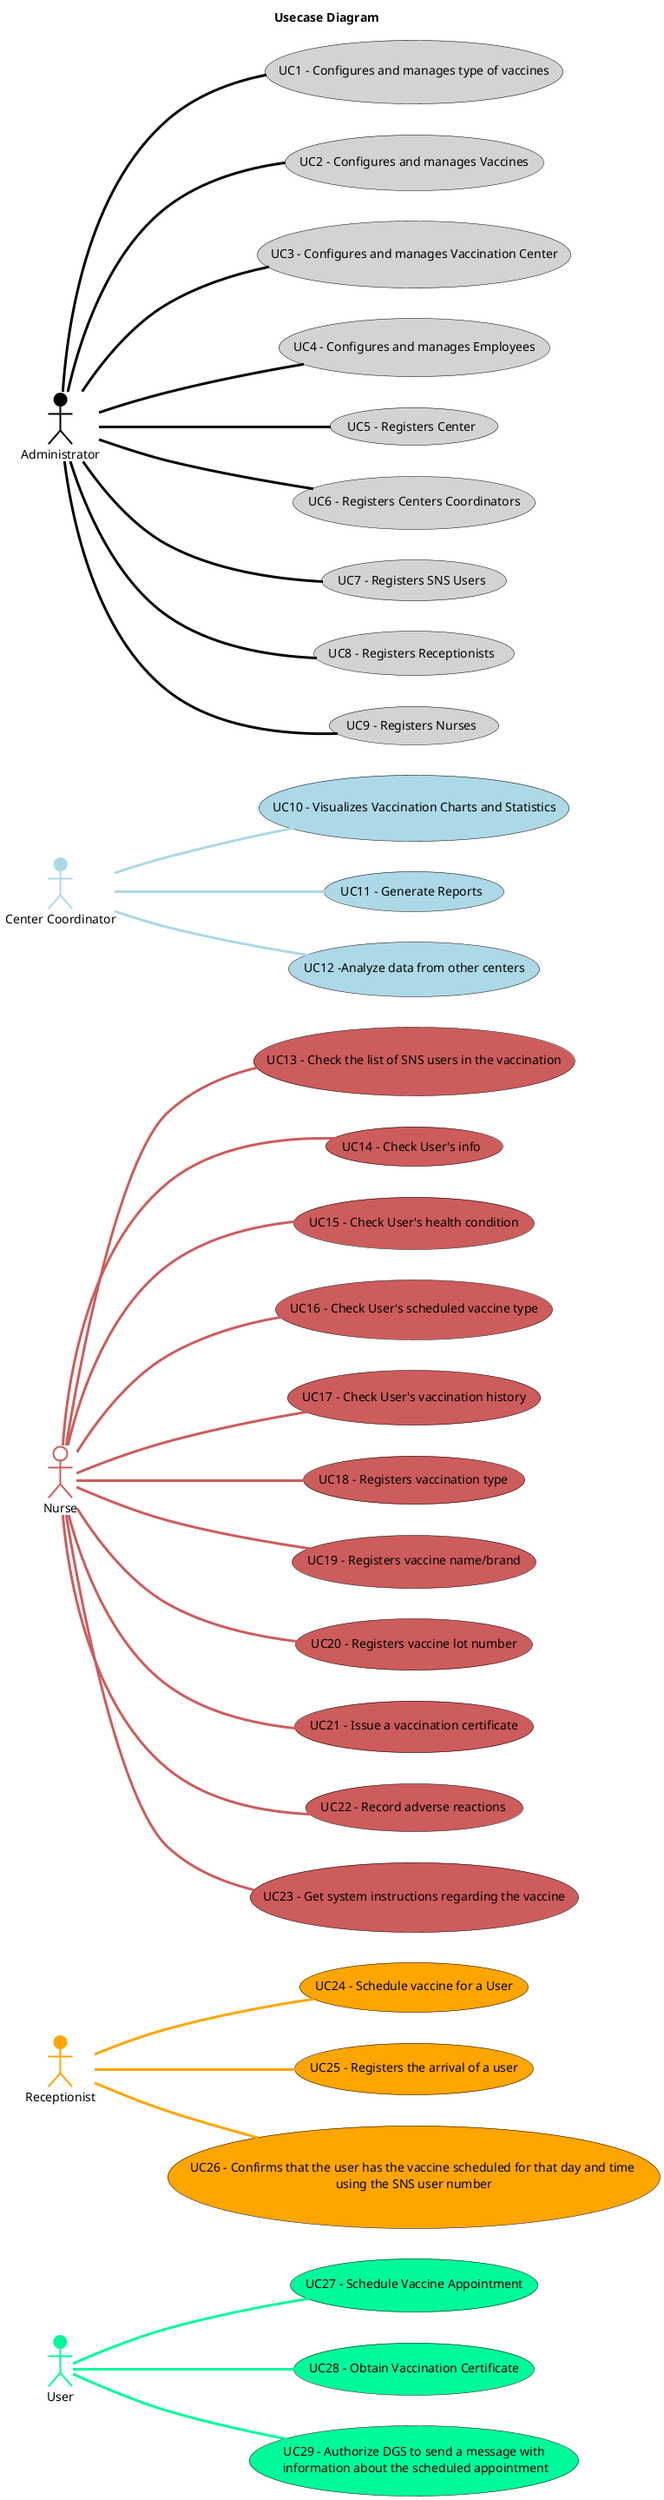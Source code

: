@startuml
'https://plantuml.com/use-case-diagram
'!pragma layout smetana

left to right direction
title Usecase Diagram
skinparam titleBorderRoundCorner 20
skinparam titleBorderThickness 2
skinparam arrowThickness 3

'**********User*************
Usecase UC27 as "UC27 - Schedule Vaccine Appointment" #mediumSpringGreen;line:black
Usecase UC28 as "UC28 - Obtain Vaccination Certificate" #mediumSpringGreen;line:black
Usecase UC29 as "UC29 - Authorize DGS to send a message with\n information about the scheduled appointment" #mediumSpringGreen;line:black

:User: as U #mediumSpringGreen;line:mediumSpringGreen

U -d- UC27 #mediumSpringGreen
U -d- UC28 #mediumSpringGreen
U -d- UC29 #mediumSpringGreen





'**********Recepcionist*************
Usecase UC24 as "UC24 - Schedule vaccine for a User" #orange;line:black
Usecase UC25 as "UC25 - Registers the arrival of a user" #orange;line:black
Usecase UC26 as "UC26 - Confirms that the user has the vaccine scheduled for that day and time \n using the SNS user number "  #orange;line:black

:Receptionist: as R #orange;line:orange
R -d- UC24 #orange;line:orange
R -d- UC25  #orange;line:orange
R -d- UC26  #orange;line:orange




'**********Nurse*************
Usecase UC13 as "UC13 - Check the list of SNS users in the vaccination"  #indianRed;line:black
Usecase UC14 as "UC14 - Check User's info" #indianRed;line:black
Usecase UC15 as "UC15 - Check User's health condition" #indianRed;line:black
Usecase UC16 as "UC16 - Check User's scheduled vaccine type" #indianRed;line:black
Usecase UC17 as "UC17 - Check User's vaccination history" #indianRed;line:black
Usecase UC18 as "UC18 - Registers vaccination type" #indianRed;line:black
Usecase UC19 as "UC19 - Registers vaccine name/brand" #indianRed;line:black
Usecase UC20 as "UC20 - Registers vaccine lot number" #indianRed;line:black
Usecase UC21 as "UC21 - Issue a vaccination certificate" #indianRed;line:black
Usecase UC22 as "UC22 - Record adverse reactions" #indianRed;line:black
Usecase UC23 as "UC23 - Get system instructions regarding the vaccine" #indianRed;line:black

:Nurse: as N #white;line:indianRed
N -d- UC13 #indianRed
N -d- UC14 #indianRed
N -d- UC15 #indianRed
N -d- UC16 #indianRed
N -d- UC17 #indianRed
N -d- UC18 #indianRed
N -d- UC19 #indianRed
N -d- UC20 #indianRed
N -d- UC21 #indianRed
N -d- UC22 #indianRed
N -d- UC23 #indianRed



'**********Center Coordinator*************
Usecase UC10 as "UC10 - Visualizes Vaccination Charts and Statistics" #lightblue;line:black
Usecase UC11 as "UC11 - Generate Reports" #lightblue;line:black
Usecase UC12 as "UC12 -Analyze data from other centers" #lightblue;line:black

:Center Coordinator: as CC #lightblue;line:lightblue;
CC -d- UC10 #lightblue;line:lightblue
CC -d- UC11 #lightblue;line:lightblue
CC -d- UC12 #lightblue;line:lightblue


'**********ADMINISTRATOR*************
Usecase UC1 as "UC1 - Configures and manages type of vaccines"   #lightgrey;line:black
Usecase UC2 as "UC2 - Configures and manages Vaccines"  #lightgrey;line:black
Usecase UC3 as "UC3 - Configures and manages Vaccination Center"   #lightgrey;line:black
Usecase UC4 as "UC4 - Configures and manages Employees"  #lightgrey;line:black
Usecase UC5 as "UC5 - Registers Center" #lightgrey;line:black
Usecase UC6 as "UC6 - Registers Centers Coordinators" #lightgrey;line:black
Usecase UC7 as "UC7 - Registers SNS Users" #lightgrey;line:black
Usecase UC8 as "UC8 - Registers Receptionists" #lightgrey;line:black
Usecase UC9 as "UC9 - Registers Nurses" #lightgrey;line:black


:Administrator: as A #black;line:black
A -d- UC1 #black;line:black
A -d- UC2 #black;line:black
A -d- UC3 #black;line:black
A -d- UC4 #black;line:black
A -d- UC5 #black;line:black
A -d- UC6 #black;line:black
A -d- UC7 #black;line:black
A -d- UC8 #black;line:black
A -d- UC9 #black;line:black


'**********User*************



@enduml